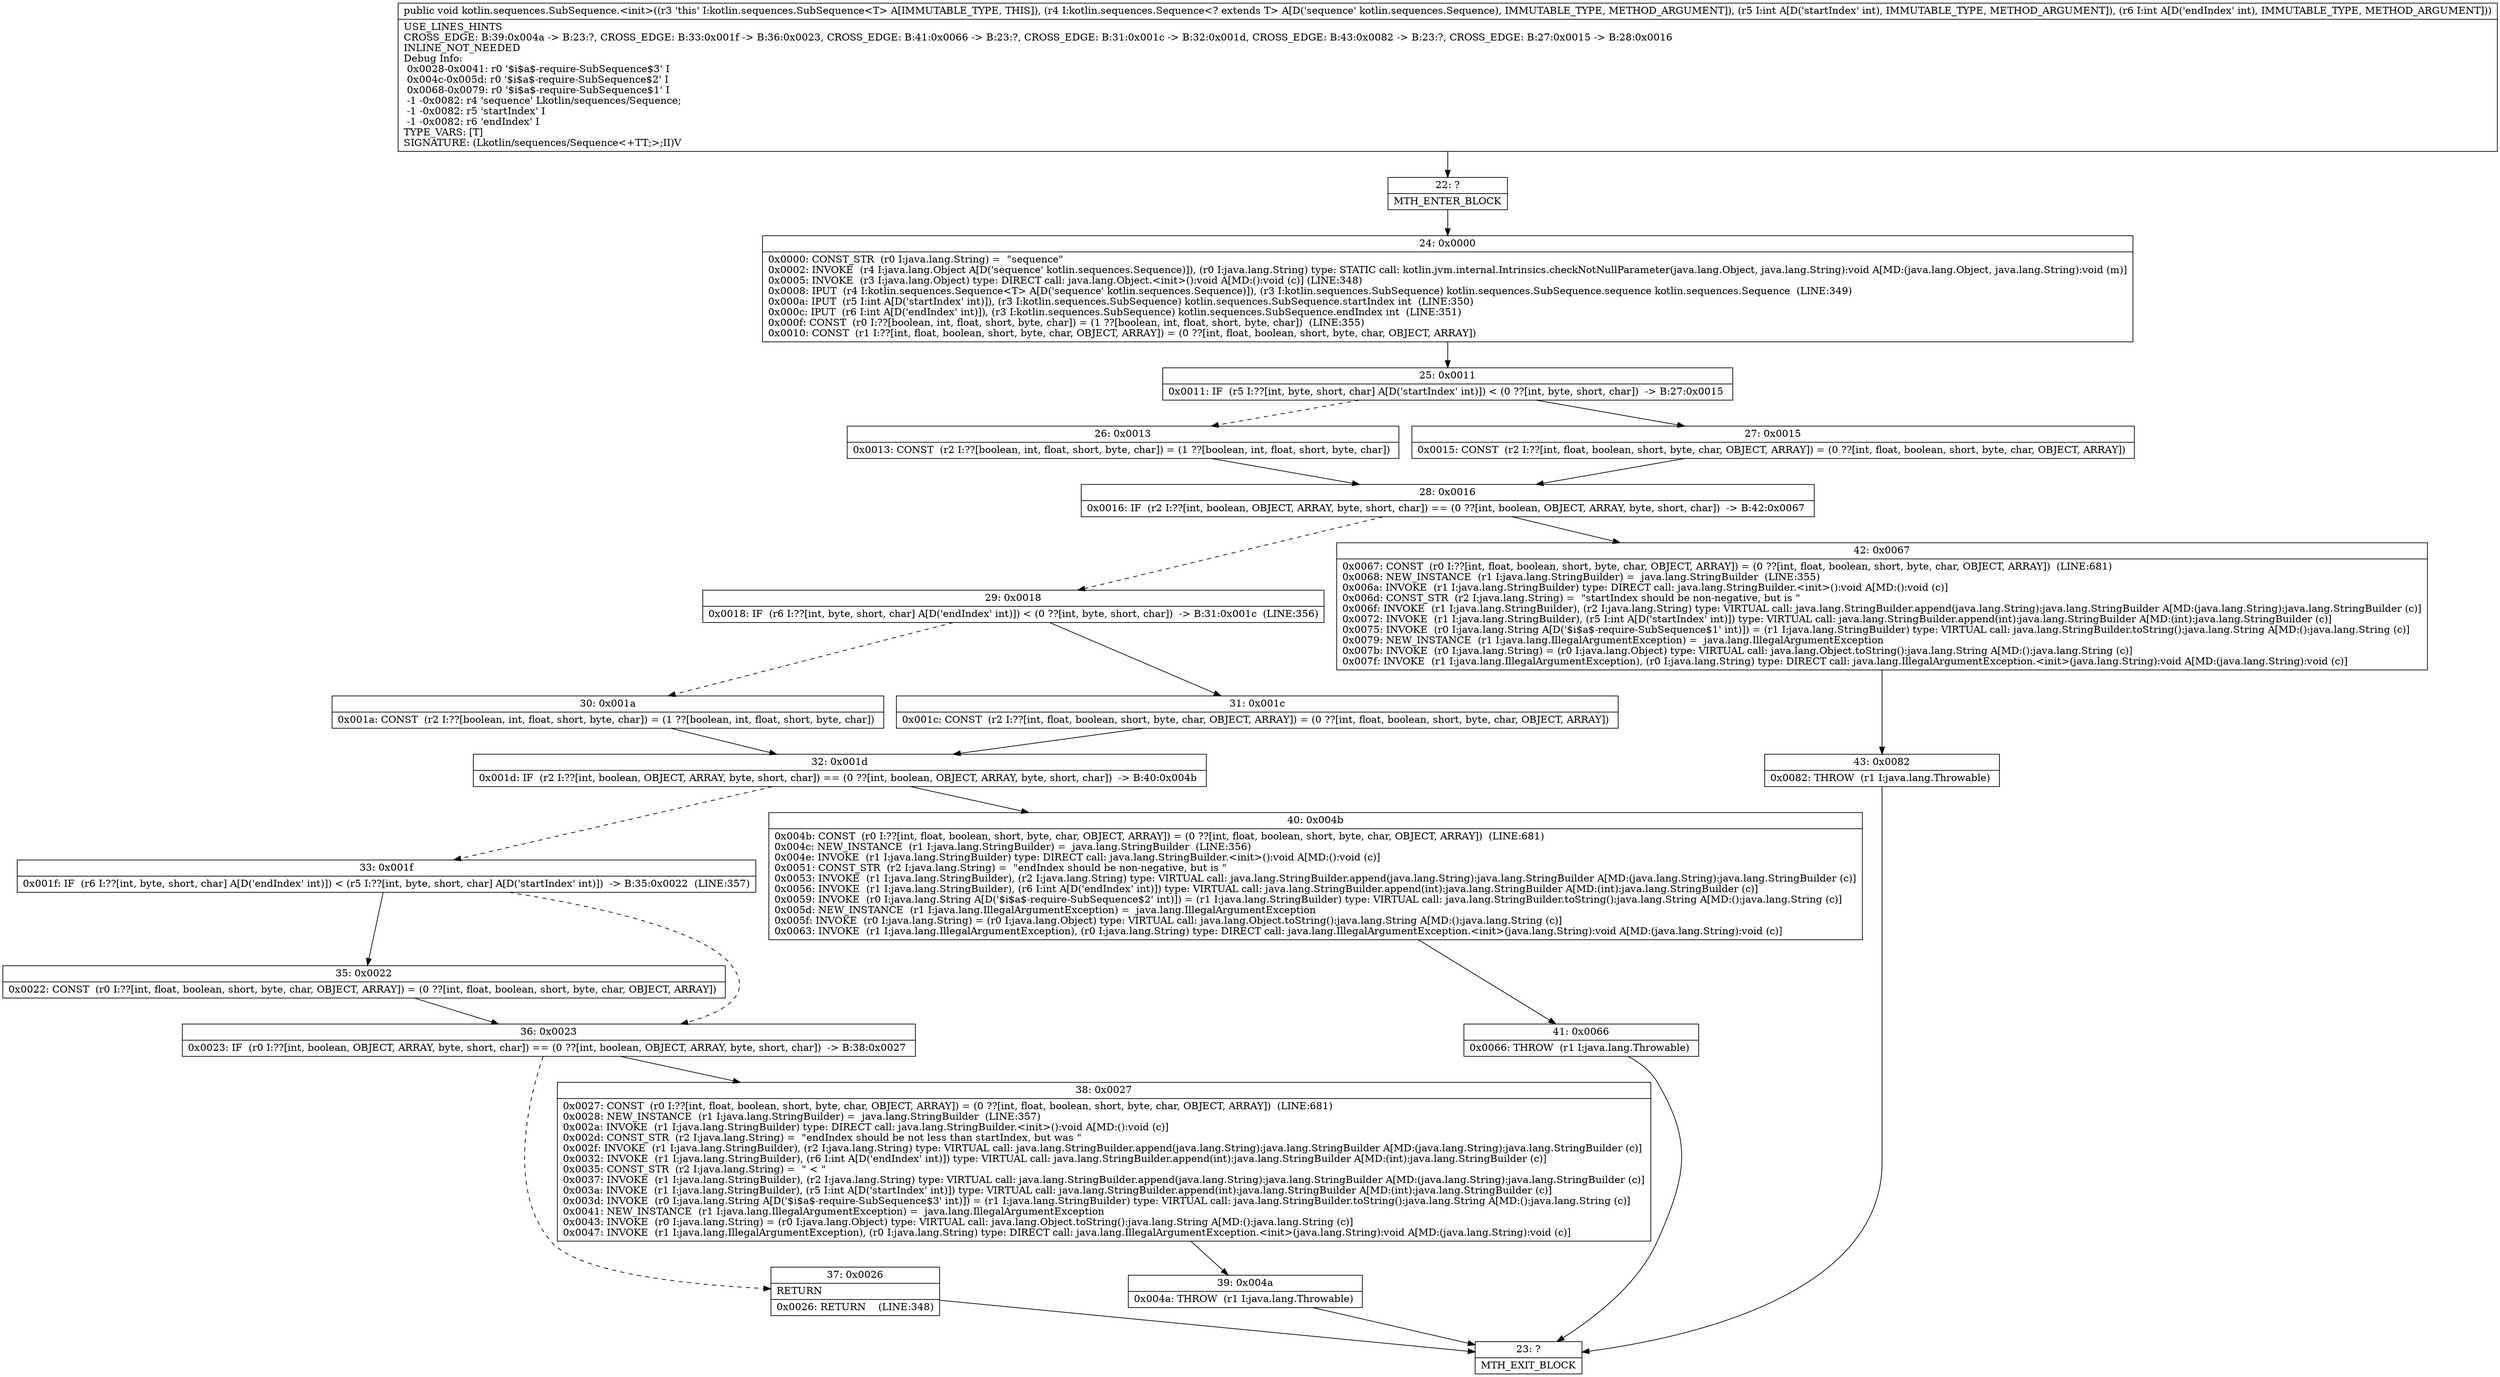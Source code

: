 digraph "CFG forkotlin.sequences.SubSequence.\<init\>(Lkotlin\/sequences\/Sequence;II)V" {
Node_22 [shape=record,label="{22\:\ ?|MTH_ENTER_BLOCK\l}"];
Node_24 [shape=record,label="{24\:\ 0x0000|0x0000: CONST_STR  (r0 I:java.lang.String) =  \"sequence\" \l0x0002: INVOKE  (r4 I:java.lang.Object A[D('sequence' kotlin.sequences.Sequence)]), (r0 I:java.lang.String) type: STATIC call: kotlin.jvm.internal.Intrinsics.checkNotNullParameter(java.lang.Object, java.lang.String):void A[MD:(java.lang.Object, java.lang.String):void (m)]\l0x0005: INVOKE  (r3 I:java.lang.Object) type: DIRECT call: java.lang.Object.\<init\>():void A[MD:():void (c)] (LINE:348)\l0x0008: IPUT  (r4 I:kotlin.sequences.Sequence\<T\> A[D('sequence' kotlin.sequences.Sequence)]), (r3 I:kotlin.sequences.SubSequence) kotlin.sequences.SubSequence.sequence kotlin.sequences.Sequence  (LINE:349)\l0x000a: IPUT  (r5 I:int A[D('startIndex' int)]), (r3 I:kotlin.sequences.SubSequence) kotlin.sequences.SubSequence.startIndex int  (LINE:350)\l0x000c: IPUT  (r6 I:int A[D('endIndex' int)]), (r3 I:kotlin.sequences.SubSequence) kotlin.sequences.SubSequence.endIndex int  (LINE:351)\l0x000f: CONST  (r0 I:??[boolean, int, float, short, byte, char]) = (1 ??[boolean, int, float, short, byte, char])  (LINE:355)\l0x0010: CONST  (r1 I:??[int, float, boolean, short, byte, char, OBJECT, ARRAY]) = (0 ??[int, float, boolean, short, byte, char, OBJECT, ARRAY]) \l}"];
Node_25 [shape=record,label="{25\:\ 0x0011|0x0011: IF  (r5 I:??[int, byte, short, char] A[D('startIndex' int)]) \< (0 ??[int, byte, short, char])  \-\> B:27:0x0015 \l}"];
Node_26 [shape=record,label="{26\:\ 0x0013|0x0013: CONST  (r2 I:??[boolean, int, float, short, byte, char]) = (1 ??[boolean, int, float, short, byte, char]) \l}"];
Node_28 [shape=record,label="{28\:\ 0x0016|0x0016: IF  (r2 I:??[int, boolean, OBJECT, ARRAY, byte, short, char]) == (0 ??[int, boolean, OBJECT, ARRAY, byte, short, char])  \-\> B:42:0x0067 \l}"];
Node_29 [shape=record,label="{29\:\ 0x0018|0x0018: IF  (r6 I:??[int, byte, short, char] A[D('endIndex' int)]) \< (0 ??[int, byte, short, char])  \-\> B:31:0x001c  (LINE:356)\l}"];
Node_30 [shape=record,label="{30\:\ 0x001a|0x001a: CONST  (r2 I:??[boolean, int, float, short, byte, char]) = (1 ??[boolean, int, float, short, byte, char]) \l}"];
Node_32 [shape=record,label="{32\:\ 0x001d|0x001d: IF  (r2 I:??[int, boolean, OBJECT, ARRAY, byte, short, char]) == (0 ??[int, boolean, OBJECT, ARRAY, byte, short, char])  \-\> B:40:0x004b \l}"];
Node_33 [shape=record,label="{33\:\ 0x001f|0x001f: IF  (r6 I:??[int, byte, short, char] A[D('endIndex' int)]) \< (r5 I:??[int, byte, short, char] A[D('startIndex' int)])  \-\> B:35:0x0022  (LINE:357)\l}"];
Node_35 [shape=record,label="{35\:\ 0x0022|0x0022: CONST  (r0 I:??[int, float, boolean, short, byte, char, OBJECT, ARRAY]) = (0 ??[int, float, boolean, short, byte, char, OBJECT, ARRAY]) \l}"];
Node_36 [shape=record,label="{36\:\ 0x0023|0x0023: IF  (r0 I:??[int, boolean, OBJECT, ARRAY, byte, short, char]) == (0 ??[int, boolean, OBJECT, ARRAY, byte, short, char])  \-\> B:38:0x0027 \l}"];
Node_37 [shape=record,label="{37\:\ 0x0026|RETURN\l|0x0026: RETURN    (LINE:348)\l}"];
Node_23 [shape=record,label="{23\:\ ?|MTH_EXIT_BLOCK\l}"];
Node_38 [shape=record,label="{38\:\ 0x0027|0x0027: CONST  (r0 I:??[int, float, boolean, short, byte, char, OBJECT, ARRAY]) = (0 ??[int, float, boolean, short, byte, char, OBJECT, ARRAY])  (LINE:681)\l0x0028: NEW_INSTANCE  (r1 I:java.lang.StringBuilder) =  java.lang.StringBuilder  (LINE:357)\l0x002a: INVOKE  (r1 I:java.lang.StringBuilder) type: DIRECT call: java.lang.StringBuilder.\<init\>():void A[MD:():void (c)]\l0x002d: CONST_STR  (r2 I:java.lang.String) =  \"endIndex should be not less than startIndex, but was \" \l0x002f: INVOKE  (r1 I:java.lang.StringBuilder), (r2 I:java.lang.String) type: VIRTUAL call: java.lang.StringBuilder.append(java.lang.String):java.lang.StringBuilder A[MD:(java.lang.String):java.lang.StringBuilder (c)]\l0x0032: INVOKE  (r1 I:java.lang.StringBuilder), (r6 I:int A[D('endIndex' int)]) type: VIRTUAL call: java.lang.StringBuilder.append(int):java.lang.StringBuilder A[MD:(int):java.lang.StringBuilder (c)]\l0x0035: CONST_STR  (r2 I:java.lang.String) =  \" \< \" \l0x0037: INVOKE  (r1 I:java.lang.StringBuilder), (r2 I:java.lang.String) type: VIRTUAL call: java.lang.StringBuilder.append(java.lang.String):java.lang.StringBuilder A[MD:(java.lang.String):java.lang.StringBuilder (c)]\l0x003a: INVOKE  (r1 I:java.lang.StringBuilder), (r5 I:int A[D('startIndex' int)]) type: VIRTUAL call: java.lang.StringBuilder.append(int):java.lang.StringBuilder A[MD:(int):java.lang.StringBuilder (c)]\l0x003d: INVOKE  (r0 I:java.lang.String A[D('$i$a$\-require\-SubSequence$3' int)]) = (r1 I:java.lang.StringBuilder) type: VIRTUAL call: java.lang.StringBuilder.toString():java.lang.String A[MD:():java.lang.String (c)]\l0x0041: NEW_INSTANCE  (r1 I:java.lang.IllegalArgumentException) =  java.lang.IllegalArgumentException \l0x0043: INVOKE  (r0 I:java.lang.String) = (r0 I:java.lang.Object) type: VIRTUAL call: java.lang.Object.toString():java.lang.String A[MD:():java.lang.String (c)]\l0x0047: INVOKE  (r1 I:java.lang.IllegalArgumentException), (r0 I:java.lang.String) type: DIRECT call: java.lang.IllegalArgumentException.\<init\>(java.lang.String):void A[MD:(java.lang.String):void (c)]\l}"];
Node_39 [shape=record,label="{39\:\ 0x004a|0x004a: THROW  (r1 I:java.lang.Throwable) \l}"];
Node_40 [shape=record,label="{40\:\ 0x004b|0x004b: CONST  (r0 I:??[int, float, boolean, short, byte, char, OBJECT, ARRAY]) = (0 ??[int, float, boolean, short, byte, char, OBJECT, ARRAY])  (LINE:681)\l0x004c: NEW_INSTANCE  (r1 I:java.lang.StringBuilder) =  java.lang.StringBuilder  (LINE:356)\l0x004e: INVOKE  (r1 I:java.lang.StringBuilder) type: DIRECT call: java.lang.StringBuilder.\<init\>():void A[MD:():void (c)]\l0x0051: CONST_STR  (r2 I:java.lang.String) =  \"endIndex should be non\-negative, but is \" \l0x0053: INVOKE  (r1 I:java.lang.StringBuilder), (r2 I:java.lang.String) type: VIRTUAL call: java.lang.StringBuilder.append(java.lang.String):java.lang.StringBuilder A[MD:(java.lang.String):java.lang.StringBuilder (c)]\l0x0056: INVOKE  (r1 I:java.lang.StringBuilder), (r6 I:int A[D('endIndex' int)]) type: VIRTUAL call: java.lang.StringBuilder.append(int):java.lang.StringBuilder A[MD:(int):java.lang.StringBuilder (c)]\l0x0059: INVOKE  (r0 I:java.lang.String A[D('$i$a$\-require\-SubSequence$2' int)]) = (r1 I:java.lang.StringBuilder) type: VIRTUAL call: java.lang.StringBuilder.toString():java.lang.String A[MD:():java.lang.String (c)]\l0x005d: NEW_INSTANCE  (r1 I:java.lang.IllegalArgumentException) =  java.lang.IllegalArgumentException \l0x005f: INVOKE  (r0 I:java.lang.String) = (r0 I:java.lang.Object) type: VIRTUAL call: java.lang.Object.toString():java.lang.String A[MD:():java.lang.String (c)]\l0x0063: INVOKE  (r1 I:java.lang.IllegalArgumentException), (r0 I:java.lang.String) type: DIRECT call: java.lang.IllegalArgumentException.\<init\>(java.lang.String):void A[MD:(java.lang.String):void (c)]\l}"];
Node_41 [shape=record,label="{41\:\ 0x0066|0x0066: THROW  (r1 I:java.lang.Throwable) \l}"];
Node_31 [shape=record,label="{31\:\ 0x001c|0x001c: CONST  (r2 I:??[int, float, boolean, short, byte, char, OBJECT, ARRAY]) = (0 ??[int, float, boolean, short, byte, char, OBJECT, ARRAY]) \l}"];
Node_42 [shape=record,label="{42\:\ 0x0067|0x0067: CONST  (r0 I:??[int, float, boolean, short, byte, char, OBJECT, ARRAY]) = (0 ??[int, float, boolean, short, byte, char, OBJECT, ARRAY])  (LINE:681)\l0x0068: NEW_INSTANCE  (r1 I:java.lang.StringBuilder) =  java.lang.StringBuilder  (LINE:355)\l0x006a: INVOKE  (r1 I:java.lang.StringBuilder) type: DIRECT call: java.lang.StringBuilder.\<init\>():void A[MD:():void (c)]\l0x006d: CONST_STR  (r2 I:java.lang.String) =  \"startIndex should be non\-negative, but is \" \l0x006f: INVOKE  (r1 I:java.lang.StringBuilder), (r2 I:java.lang.String) type: VIRTUAL call: java.lang.StringBuilder.append(java.lang.String):java.lang.StringBuilder A[MD:(java.lang.String):java.lang.StringBuilder (c)]\l0x0072: INVOKE  (r1 I:java.lang.StringBuilder), (r5 I:int A[D('startIndex' int)]) type: VIRTUAL call: java.lang.StringBuilder.append(int):java.lang.StringBuilder A[MD:(int):java.lang.StringBuilder (c)]\l0x0075: INVOKE  (r0 I:java.lang.String A[D('$i$a$\-require\-SubSequence$1' int)]) = (r1 I:java.lang.StringBuilder) type: VIRTUAL call: java.lang.StringBuilder.toString():java.lang.String A[MD:():java.lang.String (c)]\l0x0079: NEW_INSTANCE  (r1 I:java.lang.IllegalArgumentException) =  java.lang.IllegalArgumentException \l0x007b: INVOKE  (r0 I:java.lang.String) = (r0 I:java.lang.Object) type: VIRTUAL call: java.lang.Object.toString():java.lang.String A[MD:():java.lang.String (c)]\l0x007f: INVOKE  (r1 I:java.lang.IllegalArgumentException), (r0 I:java.lang.String) type: DIRECT call: java.lang.IllegalArgumentException.\<init\>(java.lang.String):void A[MD:(java.lang.String):void (c)]\l}"];
Node_43 [shape=record,label="{43\:\ 0x0082|0x0082: THROW  (r1 I:java.lang.Throwable) \l}"];
Node_27 [shape=record,label="{27\:\ 0x0015|0x0015: CONST  (r2 I:??[int, float, boolean, short, byte, char, OBJECT, ARRAY]) = (0 ??[int, float, boolean, short, byte, char, OBJECT, ARRAY]) \l}"];
MethodNode[shape=record,label="{public void kotlin.sequences.SubSequence.\<init\>((r3 'this' I:kotlin.sequences.SubSequence\<T\> A[IMMUTABLE_TYPE, THIS]), (r4 I:kotlin.sequences.Sequence\<? extends T\> A[D('sequence' kotlin.sequences.Sequence), IMMUTABLE_TYPE, METHOD_ARGUMENT]), (r5 I:int A[D('startIndex' int), IMMUTABLE_TYPE, METHOD_ARGUMENT]), (r6 I:int A[D('endIndex' int), IMMUTABLE_TYPE, METHOD_ARGUMENT]))  | USE_LINES_HINTS\lCROSS_EDGE: B:39:0x004a \-\> B:23:?, CROSS_EDGE: B:33:0x001f \-\> B:36:0x0023, CROSS_EDGE: B:41:0x0066 \-\> B:23:?, CROSS_EDGE: B:31:0x001c \-\> B:32:0x001d, CROSS_EDGE: B:43:0x0082 \-\> B:23:?, CROSS_EDGE: B:27:0x0015 \-\> B:28:0x0016\lINLINE_NOT_NEEDED\lDebug Info:\l  0x0028\-0x0041: r0 '$i$a$\-require\-SubSequence$3' I\l  0x004c\-0x005d: r0 '$i$a$\-require\-SubSequence$2' I\l  0x0068\-0x0079: r0 '$i$a$\-require\-SubSequence$1' I\l  \-1 \-0x0082: r4 'sequence' Lkotlin\/sequences\/Sequence;\l  \-1 \-0x0082: r5 'startIndex' I\l  \-1 \-0x0082: r6 'endIndex' I\lTYPE_VARS: [T]\lSIGNATURE: (Lkotlin\/sequences\/Sequence\<+TT;\>;II)V\l}"];
MethodNode -> Node_22;Node_22 -> Node_24;
Node_24 -> Node_25;
Node_25 -> Node_26[style=dashed];
Node_25 -> Node_27;
Node_26 -> Node_28;
Node_28 -> Node_29[style=dashed];
Node_28 -> Node_42;
Node_29 -> Node_30[style=dashed];
Node_29 -> Node_31;
Node_30 -> Node_32;
Node_32 -> Node_33[style=dashed];
Node_32 -> Node_40;
Node_33 -> Node_35;
Node_33 -> Node_36[style=dashed];
Node_35 -> Node_36;
Node_36 -> Node_37[style=dashed];
Node_36 -> Node_38;
Node_37 -> Node_23;
Node_38 -> Node_39;
Node_39 -> Node_23;
Node_40 -> Node_41;
Node_41 -> Node_23;
Node_31 -> Node_32;
Node_42 -> Node_43;
Node_43 -> Node_23;
Node_27 -> Node_28;
}

